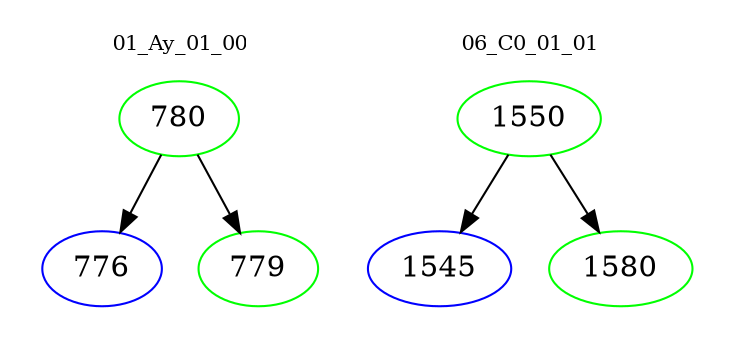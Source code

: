 digraph{
subgraph cluster_0 {
color = white
label = "01_Ay_01_00";
fontsize=10;
T0_780 [label="780", color="green"]
T0_780 -> T0_776 [color="black"]
T0_776 [label="776", color="blue"]
T0_780 -> T0_779 [color="black"]
T0_779 [label="779", color="green"]
}
subgraph cluster_1 {
color = white
label = "06_C0_01_01";
fontsize=10;
T1_1550 [label="1550", color="green"]
T1_1550 -> T1_1545 [color="black"]
T1_1545 [label="1545", color="blue"]
T1_1550 -> T1_1580 [color="black"]
T1_1580 [label="1580", color="green"]
}
}
